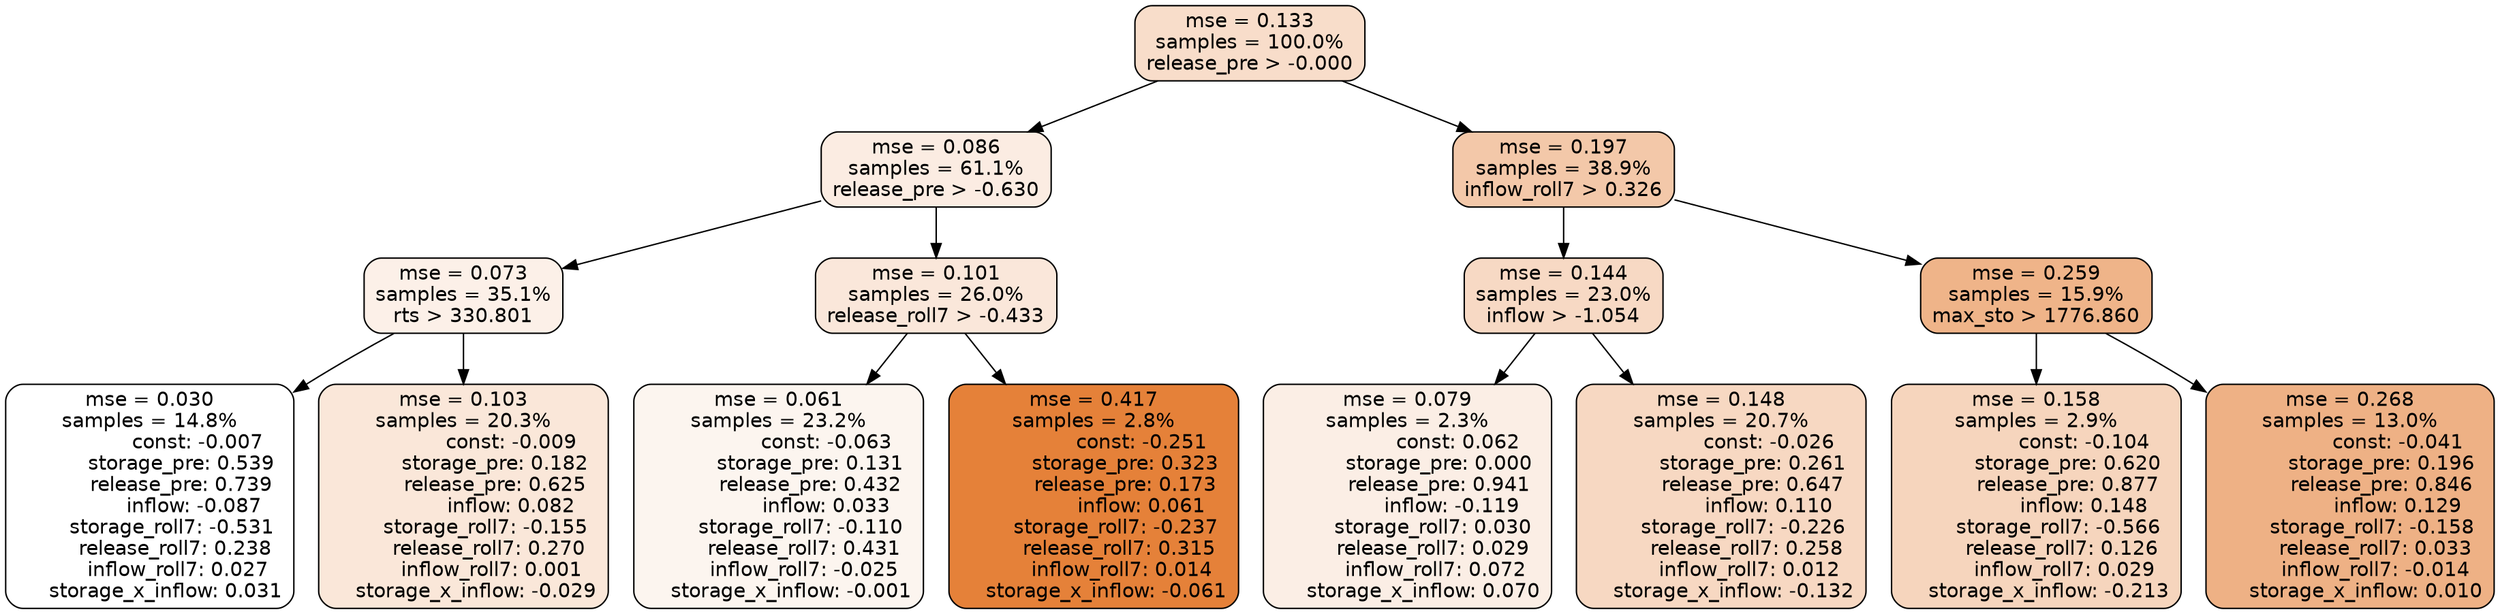 digraph tree {
node [shape=rectangle, style="filled, rounded", color="black", fontname=helvetica] ;
edge [fontname=helvetica] ;
	"0" [label="mse = 0.133
samples = 100.0%
release_pre > -0.000", fillcolor="#f8ddca"]
	"1" [label="mse = 0.086
samples = 61.1%
release_pre > -0.630", fillcolor="#fbece2"]
	"8" [label="mse = 0.197
samples = 38.9%
inflow_roll7 > 0.326", fillcolor="#f3c8a9"]
	"5" [label="mse = 0.073
samples = 35.1%
rts > 330.801", fillcolor="#fcf0e8"]
	"2" [label="mse = 0.101
samples = 26.0%
release_roll7 > -0.433", fillcolor="#fae7da"]
	"9" [label="mse = 0.144
samples = 23.0%
inflow > -1.054", fillcolor="#f7d9c4"]
	"12" [label="mse = 0.259
samples = 15.9%
max_sto > 1776.860", fillcolor="#efb489"]
	"7" [label="mse = 0.030
samples = 14.8%
               const: -0.007
          storage_pre: 0.539
          release_pre: 0.739
              inflow: -0.087
       storage_roll7: -0.531
        release_roll7: 0.238
         inflow_roll7: 0.027
     storage_x_inflow: 0.031", fillcolor="#ffffff"]
	"6" [label="mse = 0.103
samples = 20.3%
               const: -0.009
          storage_pre: 0.182
          release_pre: 0.625
               inflow: 0.082
       storage_roll7: -0.155
        release_roll7: 0.270
         inflow_roll7: 0.001
    storage_x_inflow: -0.029", fillcolor="#fae7d9"]
	"3" [label="mse = 0.061
samples = 23.2%
               const: -0.063
          storage_pre: 0.131
          release_pre: 0.432
               inflow: 0.033
       storage_roll7: -0.110
        release_roll7: 0.431
        inflow_roll7: -0.025
    storage_x_inflow: -0.001", fillcolor="#fcf5ef"]
	"4" [label="mse = 0.417
samples = 2.8%
               const: -0.251
          storage_pre: 0.323
          release_pre: 0.173
               inflow: 0.061
       storage_roll7: -0.237
        release_roll7: 0.315
         inflow_roll7: 0.014
    storage_x_inflow: -0.061", fillcolor="#e58139"]
	"10" [label="mse = 0.079
samples = 2.3%
                const: 0.062
          storage_pre: 0.000
          release_pre: 0.941
              inflow: -0.119
        storage_roll7: 0.030
        release_roll7: 0.029
         inflow_roll7: 0.072
     storage_x_inflow: 0.070", fillcolor="#fbeee5"]
	"11" [label="mse = 0.148
samples = 20.7%
               const: -0.026
          storage_pre: 0.261
          release_pre: 0.647
               inflow: 0.110
       storage_roll7: -0.226
        release_roll7: 0.258
         inflow_roll7: 0.012
    storage_x_inflow: -0.132", fillcolor="#f7d8c2"]
	"14" [label="mse = 0.158
samples = 2.9%
               const: -0.104
          storage_pre: 0.620
          release_pre: 0.877
               inflow: 0.148
       storage_roll7: -0.566
        release_roll7: 0.126
         inflow_roll7: 0.029
    storage_x_inflow: -0.213", fillcolor="#f6d5bd"]
	"13" [label="mse = 0.268
samples = 13.0%
               const: -0.041
          storage_pre: 0.196
          release_pre: 0.846
               inflow: 0.129
       storage_roll7: -0.158
        release_roll7: 0.033
        inflow_roll7: -0.014
     storage_x_inflow: 0.010", fillcolor="#eeb185"]

	"0" -> "1"
	"0" -> "8"
	"1" -> "2"
	"1" -> "5"
	"8" -> "9"
	"8" -> "12"
	"5" -> "6"
	"5" -> "7"
	"2" -> "3"
	"2" -> "4"
	"9" -> "10"
	"9" -> "11"
	"12" -> "13"
	"12" -> "14"
}